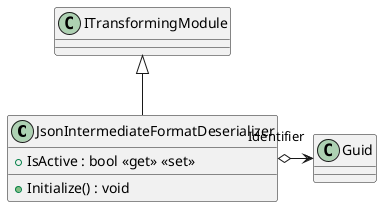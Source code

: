 @startuml
class JsonIntermediateFormatDeserializer {
    + IsActive : bool <<get>> <<set>>
    + Initialize() : void
}
ITransformingModule <|-- JsonIntermediateFormatDeserializer
JsonIntermediateFormatDeserializer o-> "Identifier" Guid
@enduml

